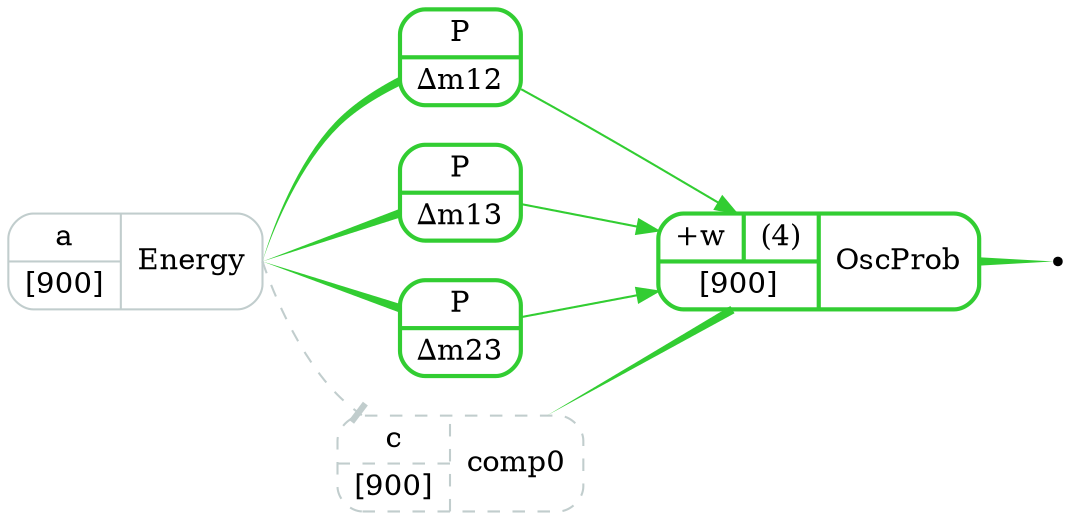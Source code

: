 digraph  {
	graph [fontsize=10,
		labelfontsize=10,
		layers="variable:transformation",
		rankdir=LR
	];
	node [label="\N"];
	entry_0000	 [color=limegreen,
		label="{{{+w|(4)}|[900]}|OscProb}",
		layer=transformation,
		shape=Mrecord,
		style=bold];
	entry_0001_sink	 [label=out,
		shape=point];
	entry_0000 -> entry_0001_sink	 [arrowhead=none,
		color=limegreen,
		dir=forward,
		layer=transformation,
		penwidth=4,
		style=tapered];
	entry_0002	 [color=limegreen,
		label="P | &#8710;m12",
		layer=transformation,
		shape=Mrecord,
		style=bold];
	entry_0002 -> entry_0000	 [color=limegreen,
		dir=forward,
		layer=transformation,
		sametail=0];
	entry_0003	 [color=limegreen,
		label="P | &#8710;m13",
		layer=transformation,
		shape=Mrecord,
		style=bold];
	entry_0003 -> entry_0000	 [color=limegreen,
		dir=forward,
		layer=transformation,
		sametail=0];
	entry_0004	 [color=limegreen,
		label="P | &#8710;m23",
		layer=transformation,
		shape=Mrecord,
		style=bold];
	entry_0004 -> entry_0000	 [color=limegreen,
		dir=forward,
		layer=transformation,
		sametail=0];
	entry_0005	 [color=azure3,
		label="{{c|[900]}|comp0}",
		layer=transformation,
		shape=Mrecord,
		style=dashed];
	entry_0005 -> entry_0000	 [arrowhead=none,
		arrowtail=none,
		color=limegreen,
		dir=back,
		layer=transformation,
		penwidth=4,
		sametail=0,
		style=tapered];
	entry_0006	 [color=azure3,
		label="{{a|[900]}|Energy}",
		layer=transformation,
		shape=Mrecord];
	entry_0006 -> entry_0002	 [arrowhead=none,
		arrowtail=none,
		color=limegreen,
		dir=back,
		layer=transformation,
		penwidth=4,
		sametail=0,
		style=tapered];
	entry_0006 -> entry_0003	 [arrowhead=none,
		arrowtail=none,
		color=limegreen,
		dir=back,
		layer=transformation,
		penwidth=4,
		sametail=0,
		style=tapered];
	entry_0006 -> entry_0004	 [arrowhead=none,
		arrowtail=none,
		color=limegreen,
		dir=back,
		layer=transformation,
		penwidth=4,
		sametail=0,
		style=tapered];
	entry_0006 -> entry_0005	 [arrowhead=tee,
		color=azure3,
		layer=transformation,
		sametail=0,
		style=dashed];
}
